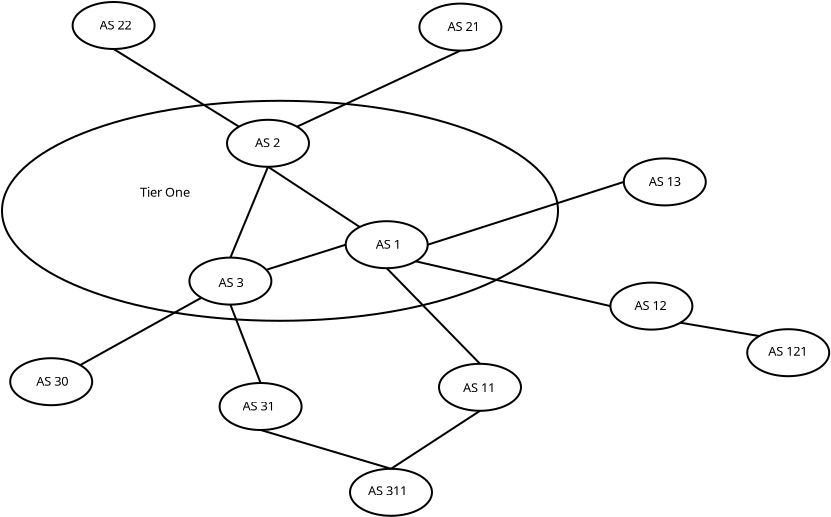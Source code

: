 <?xml version="1.0" encoding="UTF-8"?>
<dia:diagram xmlns:dia="http://www.lysator.liu.se/~alla/dia/">
  <dia:layer name="Arrière-plan" visible="true">
    <dia:object type="Standard - Ellipse" version="0" id="O0">
      <dia:attribute name="obj_pos">
        <dia:point val="9.95,2.85"/>
      </dia:attribute>
      <dia:attribute name="obj_bb">
        <dia:rectangle val="9.9,2.8;14.1,5.25"/>
      </dia:attribute>
      <dia:attribute name="elem_corner">
        <dia:point val="9.95,2.85"/>
      </dia:attribute>
      <dia:attribute name="elem_width">
        <dia:real val="4.1"/>
      </dia:attribute>
      <dia:attribute name="elem_height">
        <dia:real val="2.35"/>
      </dia:attribute>
    </dia:object>
    <dia:object type="Standard - Ellipse" version="0" id="O1">
      <dia:attribute name="obj_pos">
        <dia:point val="15.885,7.92"/>
      </dia:attribute>
      <dia:attribute name="obj_bb">
        <dia:rectangle val="15.835,7.87;20.035,10.32"/>
      </dia:attribute>
      <dia:attribute name="elem_corner">
        <dia:point val="15.885,7.92"/>
      </dia:attribute>
      <dia:attribute name="elem_width">
        <dia:real val="4.1"/>
      </dia:attribute>
      <dia:attribute name="elem_height">
        <dia:real val="2.35"/>
      </dia:attribute>
    </dia:object>
    <dia:object type="Standard - Ellipse" version="0" id="O2">
      <dia:attribute name="obj_pos">
        <dia:point val="8.07,9.74"/>
      </dia:attribute>
      <dia:attribute name="obj_bb">
        <dia:rectangle val="8.02,9.69;12.22,12.14"/>
      </dia:attribute>
      <dia:attribute name="elem_corner">
        <dia:point val="8.07,9.74"/>
      </dia:attribute>
      <dia:attribute name="elem_width">
        <dia:real val="4.1"/>
      </dia:attribute>
      <dia:attribute name="elem_height">
        <dia:real val="2.35"/>
      </dia:attribute>
    </dia:object>
    <dia:object type="Standard - Line" version="0" id="O3">
      <dia:attribute name="obj_pos">
        <dia:point val="12,5.2"/>
      </dia:attribute>
      <dia:attribute name="obj_bb">
        <dia:rectangle val="10.055,5.135;12.065,9.805"/>
      </dia:attribute>
      <dia:attribute name="conn_endpoints">
        <dia:point val="12,5.2"/>
        <dia:point val="10.12,9.74"/>
      </dia:attribute>
      <dia:attribute name="numcp">
        <dia:int val="1"/>
      </dia:attribute>
      <dia:connections>
        <dia:connection handle="0" to="O0" connection="6"/>
        <dia:connection handle="1" to="O2" connection="1"/>
      </dia:connections>
    </dia:object>
    <dia:object type="Standard - Line" version="0" id="O4">
      <dia:attribute name="obj_pos">
        <dia:point val="12,5.2"/>
      </dia:attribute>
      <dia:attribute name="obj_bb">
        <dia:rectangle val="11.931,5.131;16.66,8.282"/>
      </dia:attribute>
      <dia:attribute name="conn_endpoints">
        <dia:point val="12,5.2"/>
        <dia:point val="16.59,8.213"/>
      </dia:attribute>
      <dia:attribute name="numcp">
        <dia:int val="1"/>
      </dia:attribute>
      <dia:connections>
        <dia:connection handle="0" to="O0" connection="6"/>
        <dia:connection handle="1" to="O1" connection="8"/>
      </dia:connections>
    </dia:object>
    <dia:object type="Standard - Line" version="0" id="O5">
      <dia:attribute name="obj_pos">
        <dia:point val="11.962,10.333"/>
      </dia:attribute>
      <dia:attribute name="obj_bb">
        <dia:rectangle val="11.9,9.032;15.948,10.396"/>
      </dia:attribute>
      <dia:attribute name="conn_endpoints">
        <dia:point val="11.962,10.333"/>
        <dia:point val="15.885,9.095"/>
      </dia:attribute>
      <dia:attribute name="numcp">
        <dia:int val="1"/>
      </dia:attribute>
      <dia:connections>
        <dia:connection handle="0" to="O2" connection="8"/>
        <dia:connection handle="1" to="O1" connection="3"/>
      </dia:connections>
    </dia:object>
    <dia:object type="Standard - Ellipse" version="0" id="O6">
      <dia:attribute name="obj_pos">
        <dia:point val="-1.3,1.9"/>
      </dia:attribute>
      <dia:attribute name="obj_bb">
        <dia:rectangle val="-1.35,1.85;26.55,12.95"/>
      </dia:attribute>
      <dia:attribute name="elem_corner">
        <dia:point val="-1.3,1.9"/>
      </dia:attribute>
      <dia:attribute name="elem_width">
        <dia:real val="27.8"/>
      </dia:attribute>
      <dia:attribute name="elem_height">
        <dia:real val="11.0"/>
      </dia:attribute>
      <dia:attribute name="show_background">
        <dia:boolean val="false"/>
      </dia:attribute>
    </dia:object>
    <dia:object type="Standard - Ellipse" version="0" id="O7">
      <dia:attribute name="obj_pos">
        <dia:point val="-0.89,14.77"/>
      </dia:attribute>
      <dia:attribute name="obj_bb">
        <dia:rectangle val="-0.94,14.72;3.26,17.17"/>
      </dia:attribute>
      <dia:attribute name="elem_corner">
        <dia:point val="-0.89,14.77"/>
      </dia:attribute>
      <dia:attribute name="elem_width">
        <dia:real val="4.1"/>
      </dia:attribute>
      <dia:attribute name="elem_height">
        <dia:real val="2.35"/>
      </dia:attribute>
    </dia:object>
    <dia:object type="Standard - Ellipse" version="0" id="O8">
      <dia:attribute name="obj_pos">
        <dia:point val="9.58,16.01"/>
      </dia:attribute>
      <dia:attribute name="obj_bb">
        <dia:rectangle val="9.53,15.96;13.73,18.41"/>
      </dia:attribute>
      <dia:attribute name="elem_corner">
        <dia:point val="9.58,16.01"/>
      </dia:attribute>
      <dia:attribute name="elem_width">
        <dia:real val="4.1"/>
      </dia:attribute>
      <dia:attribute name="elem_height">
        <dia:real val="2.35"/>
      </dia:attribute>
    </dia:object>
    <dia:object type="Standard - Ellipse" version="0" id="O9">
      <dia:attribute name="obj_pos">
        <dia:point val="20.55,15.05"/>
      </dia:attribute>
      <dia:attribute name="obj_bb">
        <dia:rectangle val="20.5,15;24.7,17.45"/>
      </dia:attribute>
      <dia:attribute name="elem_corner">
        <dia:point val="20.55,15.05"/>
      </dia:attribute>
      <dia:attribute name="elem_width">
        <dia:real val="4.1"/>
      </dia:attribute>
      <dia:attribute name="elem_height">
        <dia:real val="2.35"/>
      </dia:attribute>
    </dia:object>
    <dia:object type="Standard - Ellipse" version="0" id="O10">
      <dia:attribute name="obj_pos">
        <dia:point val="29.12,10.99"/>
      </dia:attribute>
      <dia:attribute name="obj_bb">
        <dia:rectangle val="29.07,10.94;33.27,13.39"/>
      </dia:attribute>
      <dia:attribute name="elem_corner">
        <dia:point val="29.12,10.99"/>
      </dia:attribute>
      <dia:attribute name="elem_width">
        <dia:real val="4.1"/>
      </dia:attribute>
      <dia:attribute name="elem_height">
        <dia:real val="2.35"/>
      </dia:attribute>
    </dia:object>
    <dia:object type="Standard - Ellipse" version="0" id="O11">
      <dia:attribute name="obj_pos">
        <dia:point val="29.79,4.78"/>
      </dia:attribute>
      <dia:attribute name="obj_bb">
        <dia:rectangle val="29.74,4.73;33.94,7.18"/>
      </dia:attribute>
      <dia:attribute name="elem_corner">
        <dia:point val="29.79,4.78"/>
      </dia:attribute>
      <dia:attribute name="elem_width">
        <dia:real val="4.1"/>
      </dia:attribute>
      <dia:attribute name="elem_height">
        <dia:real val="2.35"/>
      </dia:attribute>
    </dia:object>
    <dia:object type="Standard - Ellipse" version="0" id="O12">
      <dia:attribute name="obj_pos">
        <dia:point val="35.96,13.32"/>
      </dia:attribute>
      <dia:attribute name="obj_bb">
        <dia:rectangle val="35.91,13.27;40.11,15.72"/>
      </dia:attribute>
      <dia:attribute name="elem_corner">
        <dia:point val="35.96,13.32"/>
      </dia:attribute>
      <dia:attribute name="elem_width">
        <dia:real val="4.1"/>
      </dia:attribute>
      <dia:attribute name="elem_height">
        <dia:real val="2.35"/>
      </dia:attribute>
    </dia:object>
    <dia:object type="Standard - Ellipse" version="0" id="O13">
      <dia:attribute name="obj_pos">
        <dia:point val="2.23,-3.04"/>
      </dia:attribute>
      <dia:attribute name="obj_bb">
        <dia:rectangle val="2.18,-3.09;6.38,-0.64"/>
      </dia:attribute>
      <dia:attribute name="elem_corner">
        <dia:point val="2.23,-3.04"/>
      </dia:attribute>
      <dia:attribute name="elem_width">
        <dia:real val="4.1"/>
      </dia:attribute>
      <dia:attribute name="elem_height">
        <dia:real val="2.35"/>
      </dia:attribute>
    </dia:object>
    <dia:object type="Standard - Ellipse" version="0" id="O14">
      <dia:attribute name="obj_pos">
        <dia:point val="16.1,20.3"/>
      </dia:attribute>
      <dia:attribute name="obj_bb">
        <dia:rectangle val="16.05,20.25;20.25,22.7"/>
      </dia:attribute>
      <dia:attribute name="elem_corner">
        <dia:point val="16.1,20.3"/>
      </dia:attribute>
      <dia:attribute name="elem_width">
        <dia:real val="4.1"/>
      </dia:attribute>
      <dia:attribute name="elem_height">
        <dia:real val="2.35"/>
      </dia:attribute>
    </dia:object>
    <dia:object type="Standard - Ellipse" version="0" id="O15">
      <dia:attribute name="obj_pos">
        <dia:point val="19.57,-2.96"/>
      </dia:attribute>
      <dia:attribute name="obj_bb">
        <dia:rectangle val="19.52,-3.01;23.72,-0.56"/>
      </dia:attribute>
      <dia:attribute name="elem_corner">
        <dia:point val="19.57,-2.96"/>
      </dia:attribute>
      <dia:attribute name="elem_width">
        <dia:real val="4.1"/>
      </dia:attribute>
      <dia:attribute name="elem_height">
        <dia:real val="2.35"/>
      </dia:attribute>
    </dia:object>
    <dia:object type="Standard - Line" version="0" id="O16">
      <dia:attribute name="obj_pos">
        <dia:point val="19.985,9.095"/>
      </dia:attribute>
      <dia:attribute name="obj_bb">
        <dia:rectangle val="19.922,5.892;29.853,9.158"/>
      </dia:attribute>
      <dia:attribute name="conn_endpoints">
        <dia:point val="19.985,9.095"/>
        <dia:point val="29.79,5.955"/>
      </dia:attribute>
      <dia:attribute name="numcp">
        <dia:int val="1"/>
      </dia:attribute>
      <dia:connections>
        <dia:connection handle="0" to="O1" connection="4"/>
        <dia:connection handle="1" to="O11" connection="3"/>
      </dia:connections>
    </dia:object>
    <dia:object type="Standard - Line" version="0" id="O17">
      <dia:attribute name="obj_pos">
        <dia:point val="12.6,7.4"/>
      </dia:attribute>
      <dia:attribute name="obj_bb">
        <dia:rectangle val="12.6,7.4;12.6,7.4"/>
      </dia:attribute>
      <dia:attribute name="conn_endpoints">
        <dia:point val="12.6,7.4"/>
        <dia:point val="12.6,7.4"/>
      </dia:attribute>
      <dia:attribute name="numcp">
        <dia:int val="1"/>
      </dia:attribute>
      <dia:connections>
        <dia:connection handle="0" to="O6" connection="8"/>
        <dia:connection handle="1" to="O6" connection="8"/>
      </dia:connections>
    </dia:object>
    <dia:object type="Standard - Line" version="0" id="O18">
      <dia:attribute name="obj_pos">
        <dia:point val="21.62,-0.61"/>
      </dia:attribute>
      <dia:attribute name="obj_bb">
        <dia:rectangle val="13.383,-0.676;21.686,3.261"/>
      </dia:attribute>
      <dia:attribute name="conn_endpoints">
        <dia:point val="21.62,-0.61"/>
        <dia:point val="13.45,3.194"/>
      </dia:attribute>
      <dia:attribute name="numcp">
        <dia:int val="1"/>
      </dia:attribute>
      <dia:connections>
        <dia:connection handle="0" to="O15" connection="6"/>
        <dia:connection handle="1" to="O0" connection="2"/>
      </dia:connections>
    </dia:object>
    <dia:object type="Standard - Line" version="0" id="O19">
      <dia:attribute name="obj_pos">
        <dia:point val="4.28,-0.69"/>
      </dia:attribute>
      <dia:attribute name="obj_bb">
        <dia:rectangle val="4.211,-0.759;10.619,3.263"/>
      </dia:attribute>
      <dia:attribute name="conn_endpoints">
        <dia:point val="4.28,-0.69"/>
        <dia:point val="10.55,3.194"/>
      </dia:attribute>
      <dia:attribute name="numcp">
        <dia:int val="1"/>
      </dia:attribute>
      <dia:connections>
        <dia:connection handle="0" to="O13" connection="6"/>
        <dia:connection handle="1" to="O0" connection="0"/>
      </dia:connections>
    </dia:object>
    <dia:object type="Standard - Line" version="0" id="O20">
      <dia:attribute name="obj_pos">
        <dia:point val="11.63,16.01"/>
      </dia:attribute>
      <dia:attribute name="obj_bb">
        <dia:rectangle val="10.055,12.025;11.695,16.075"/>
      </dia:attribute>
      <dia:attribute name="conn_endpoints">
        <dia:point val="11.63,16.01"/>
        <dia:point val="10.12,12.09"/>
      </dia:attribute>
      <dia:attribute name="numcp">
        <dia:int val="1"/>
      </dia:attribute>
      <dia:connections>
        <dia:connection handle="0" to="O8" connection="1"/>
        <dia:connection handle="1" to="O2" connection="6"/>
      </dia:connections>
    </dia:object>
    <dia:object type="Standard - Line" version="0" id="O21">
      <dia:attribute name="obj_pos">
        <dia:point val="2.61,15.114"/>
      </dia:attribute>
      <dia:attribute name="obj_bb">
        <dia:rectangle val="2.542,11.678;8.738,15.182"/>
      </dia:attribute>
      <dia:attribute name="conn_endpoints">
        <dia:point val="2.61,15.114"/>
        <dia:point val="8.67,11.746"/>
      </dia:attribute>
      <dia:attribute name="numcp">
        <dia:int val="1"/>
      </dia:attribute>
      <dia:connections>
        <dia:connection handle="0" to="O7" connection="2"/>
        <dia:connection handle="1" to="O2" connection="5"/>
      </dia:connections>
    </dia:object>
    <dia:object type="Standard - Line" version="0" id="O22">
      <dia:attribute name="obj_pos">
        <dia:point val="22.6,15.05"/>
      </dia:attribute>
      <dia:attribute name="obj_bb">
        <dia:rectangle val="17.864,10.199;22.671,15.121"/>
      </dia:attribute>
      <dia:attribute name="conn_endpoints">
        <dia:point val="22.6,15.05"/>
        <dia:point val="17.935,10.27"/>
      </dia:attribute>
      <dia:attribute name="numcp">
        <dia:int val="1"/>
      </dia:attribute>
      <dia:connections>
        <dia:connection handle="0" to="O9" connection="1"/>
        <dia:connection handle="1" to="O1" connection="6"/>
      </dia:connections>
    </dia:object>
    <dia:object type="Standard - Line" version="0" id="O23">
      <dia:attribute name="obj_pos">
        <dia:point val="32.62,12.996"/>
      </dia:attribute>
      <dia:attribute name="obj_bb">
        <dia:rectangle val="32.562,12.938;36.618,13.722"/>
      </dia:attribute>
      <dia:attribute name="conn_endpoints">
        <dia:point val="32.62,12.996"/>
        <dia:point val="36.56,13.664"/>
      </dia:attribute>
      <dia:attribute name="numcp">
        <dia:int val="1"/>
      </dia:attribute>
      <dia:connections>
        <dia:connection handle="0" to="O10" connection="7"/>
        <dia:connection handle="1" to="O12" connection="0"/>
      </dia:connections>
    </dia:object>
    <dia:object type="Standard - Line" version="0" id="O24">
      <dia:attribute name="obj_pos">
        <dia:point val="29.12,12.165"/>
      </dia:attribute>
      <dia:attribute name="obj_bb">
        <dia:rectangle val="19.325,9.866;29.18,12.225"/>
      </dia:attribute>
      <dia:attribute name="conn_endpoints">
        <dia:point val="29.12,12.165"/>
        <dia:point val="19.385,9.926"/>
      </dia:attribute>
      <dia:attribute name="numcp">
        <dia:int val="1"/>
      </dia:attribute>
      <dia:connections>
        <dia:connection handle="0" to="O10" connection="3"/>
        <dia:connection handle="1" to="O1" connection="7"/>
      </dia:connections>
    </dia:object>
    <dia:object type="Standard - Line" version="0" id="O25">
      <dia:attribute name="obj_pos">
        <dia:point val="22.6,17.4"/>
      </dia:attribute>
      <dia:attribute name="obj_bb">
        <dia:rectangle val="18.081,17.331;22.669,20.369"/>
      </dia:attribute>
      <dia:attribute name="conn_endpoints">
        <dia:point val="22.6,17.4"/>
        <dia:point val="18.15,20.3"/>
      </dia:attribute>
      <dia:attribute name="numcp">
        <dia:int val="1"/>
      </dia:attribute>
      <dia:connections>
        <dia:connection handle="0" to="O9" connection="6"/>
        <dia:connection handle="1" to="O14" connection="1"/>
      </dia:connections>
    </dia:object>
    <dia:object type="Standard - Line" version="0" id="O26">
      <dia:attribute name="obj_pos">
        <dia:point val="11.63,18.36"/>
      </dia:attribute>
      <dia:attribute name="obj_bb">
        <dia:rectangle val="11.568,18.298;18.212,20.362"/>
      </dia:attribute>
      <dia:attribute name="conn_endpoints">
        <dia:point val="11.63,18.36"/>
        <dia:point val="18.15,20.3"/>
      </dia:attribute>
      <dia:attribute name="numcp">
        <dia:int val="1"/>
      </dia:attribute>
      <dia:connections>
        <dia:connection handle="0" to="O8" connection="6"/>
        <dia:connection handle="1" to="O14" connection="1"/>
      </dia:connections>
    </dia:object>
    <dia:object type="Standard - Text" version="1" id="O27">
      <dia:attribute name="obj_pos">
        <dia:point val="12.6,7.4"/>
      </dia:attribute>
      <dia:attribute name="obj_bb">
        <dia:rectangle val="12.6,7;12.6,8.2"/>
      </dia:attribute>
      <dia:attribute name="text">
        <dia:composite type="text">
          <dia:attribute name="string">
            <dia:string>##</dia:string>
          </dia:attribute>
          <dia:attribute name="font">
            <dia:font family="sans" style="0" name="Helvetica"/>
          </dia:attribute>
          <dia:attribute name="height">
            <dia:real val="0.8"/>
          </dia:attribute>
          <dia:attribute name="pos">
            <dia:point val="12.6,7.4"/>
          </dia:attribute>
          <dia:attribute name="color">
            <dia:color val="#000000"/>
          </dia:attribute>
          <dia:attribute name="alignment">
            <dia:enum val="0"/>
          </dia:attribute>
        </dia:composite>
      </dia:attribute>
      <dia:attribute name="valign">
        <dia:enum val="3"/>
      </dia:attribute>
      <dia:connections>
        <dia:connection handle="0" to="O6" connection="8"/>
      </dia:connections>
    </dia:object>
    <dia:object type="Standard - Text" version="1" id="O28">
      <dia:attribute name="obj_pos">
        <dia:point val="17.385,9.295"/>
      </dia:attribute>
      <dia:attribute name="obj_bb">
        <dia:rectangle val="17.385,8.735;18.725,9.727"/>
      </dia:attribute>
      <dia:attribute name="text">
        <dia:composite type="text">
          <dia:attribute name="string">
            <dia:string>#AS 1#</dia:string>
          </dia:attribute>
          <dia:attribute name="font">
            <dia:font family="sans" style="0" name="Helvetica"/>
          </dia:attribute>
          <dia:attribute name="height">
            <dia:real val="0.8"/>
          </dia:attribute>
          <dia:attribute name="pos">
            <dia:point val="17.385,9.295"/>
          </dia:attribute>
          <dia:attribute name="color">
            <dia:color val="#000000"/>
          </dia:attribute>
          <dia:attribute name="alignment">
            <dia:enum val="0"/>
          </dia:attribute>
        </dia:composite>
      </dia:attribute>
      <dia:attribute name="valign">
        <dia:enum val="3"/>
      </dia:attribute>
    </dia:object>
    <dia:object type="Standard - Text" version="1" id="O29">
      <dia:attribute name="obj_pos">
        <dia:point val="11.35,4.225"/>
      </dia:attribute>
      <dia:attribute name="obj_bb">
        <dia:rectangle val="11.35,3.665;12.69,4.657"/>
      </dia:attribute>
      <dia:attribute name="text">
        <dia:composite type="text">
          <dia:attribute name="string">
            <dia:string>#AS 2#</dia:string>
          </dia:attribute>
          <dia:attribute name="font">
            <dia:font family="sans" style="0" name="Helvetica"/>
          </dia:attribute>
          <dia:attribute name="height">
            <dia:real val="0.8"/>
          </dia:attribute>
          <dia:attribute name="pos">
            <dia:point val="11.35,4.225"/>
          </dia:attribute>
          <dia:attribute name="color">
            <dia:color val="#000000"/>
          </dia:attribute>
          <dia:attribute name="alignment">
            <dia:enum val="0"/>
          </dia:attribute>
        </dia:composite>
      </dia:attribute>
      <dia:attribute name="valign">
        <dia:enum val="3"/>
      </dia:attribute>
    </dia:object>
    <dia:object type="Standard - Text" version="1" id="O30">
      <dia:attribute name="obj_pos">
        <dia:point val="9.52,11.215"/>
      </dia:attribute>
      <dia:attribute name="obj_bb">
        <dia:rectangle val="9.52,10.655;10.86,11.647"/>
      </dia:attribute>
      <dia:attribute name="text">
        <dia:composite type="text">
          <dia:attribute name="string">
            <dia:string>#AS 3#</dia:string>
          </dia:attribute>
          <dia:attribute name="font">
            <dia:font family="sans" style="0" name="Helvetica"/>
          </dia:attribute>
          <dia:attribute name="height">
            <dia:real val="0.8"/>
          </dia:attribute>
          <dia:attribute name="pos">
            <dia:point val="9.52,11.215"/>
          </dia:attribute>
          <dia:attribute name="color">
            <dia:color val="#000000"/>
          </dia:attribute>
          <dia:attribute name="alignment">
            <dia:enum val="0"/>
          </dia:attribute>
        </dia:composite>
      </dia:attribute>
      <dia:attribute name="valign">
        <dia:enum val="3"/>
      </dia:attribute>
    </dia:object>
    <dia:object type="Standard - Text" version="1" id="O31">
      <dia:attribute name="obj_pos">
        <dia:point val="0.41,16.145"/>
      </dia:attribute>
      <dia:attribute name="obj_bb">
        <dia:rectangle val="0.41,15.585;2.12,16.577"/>
      </dia:attribute>
      <dia:attribute name="text">
        <dia:composite type="text">
          <dia:attribute name="string">
            <dia:string>#AS 30#</dia:string>
          </dia:attribute>
          <dia:attribute name="font">
            <dia:font family="sans" style="0" name="Helvetica"/>
          </dia:attribute>
          <dia:attribute name="height">
            <dia:real val="0.8"/>
          </dia:attribute>
          <dia:attribute name="pos">
            <dia:point val="0.41,16.145"/>
          </dia:attribute>
          <dia:attribute name="color">
            <dia:color val="#000000"/>
          </dia:attribute>
          <dia:attribute name="alignment">
            <dia:enum val="0"/>
          </dia:attribute>
        </dia:composite>
      </dia:attribute>
      <dia:attribute name="valign">
        <dia:enum val="3"/>
      </dia:attribute>
    </dia:object>
    <dia:object type="Standard - Text" version="1" id="O32">
      <dia:attribute name="obj_pos">
        <dia:point val="10.73,17.385"/>
      </dia:attribute>
      <dia:attribute name="obj_bb">
        <dia:rectangle val="10.73,16.825;12.44,17.817"/>
      </dia:attribute>
      <dia:attribute name="text">
        <dia:composite type="text">
          <dia:attribute name="string">
            <dia:string>#AS 31#</dia:string>
          </dia:attribute>
          <dia:attribute name="font">
            <dia:font family="sans" style="0" name="Helvetica"/>
          </dia:attribute>
          <dia:attribute name="height">
            <dia:real val="0.8"/>
          </dia:attribute>
          <dia:attribute name="pos">
            <dia:point val="10.73,17.385"/>
          </dia:attribute>
          <dia:attribute name="color">
            <dia:color val="#000000"/>
          </dia:attribute>
          <dia:attribute name="alignment">
            <dia:enum val="0"/>
          </dia:attribute>
        </dia:composite>
      </dia:attribute>
      <dia:attribute name="valign">
        <dia:enum val="3"/>
      </dia:attribute>
    </dia:object>
    <dia:object type="Standard - Text" version="1" id="O33">
      <dia:attribute name="obj_pos">
        <dia:point val="21.75,16.475"/>
      </dia:attribute>
      <dia:attribute name="obj_bb">
        <dia:rectangle val="21.75,15.915;23.46,16.907"/>
      </dia:attribute>
      <dia:attribute name="text">
        <dia:composite type="text">
          <dia:attribute name="string">
            <dia:string>#AS 11#</dia:string>
          </dia:attribute>
          <dia:attribute name="font">
            <dia:font family="sans" style="0" name="Helvetica"/>
          </dia:attribute>
          <dia:attribute name="height">
            <dia:real val="0.8"/>
          </dia:attribute>
          <dia:attribute name="pos">
            <dia:point val="21.75,16.475"/>
          </dia:attribute>
          <dia:attribute name="color">
            <dia:color val="#000000"/>
          </dia:attribute>
          <dia:attribute name="alignment">
            <dia:enum val="0"/>
          </dia:attribute>
        </dia:composite>
      </dia:attribute>
      <dia:attribute name="valign">
        <dia:enum val="3"/>
      </dia:attribute>
    </dia:object>
    <dia:object type="Standard - Text" version="1" id="O34">
      <dia:attribute name="obj_pos">
        <dia:point val="17,21.625"/>
      </dia:attribute>
      <dia:attribute name="obj_bb">
        <dia:rectangle val="17,21.065;19.08,22.057"/>
      </dia:attribute>
      <dia:attribute name="text">
        <dia:composite type="text">
          <dia:attribute name="string">
            <dia:string>#AS 311#</dia:string>
          </dia:attribute>
          <dia:attribute name="font">
            <dia:font family="sans" style="0" name="Helvetica"/>
          </dia:attribute>
          <dia:attribute name="height">
            <dia:real val="0.8"/>
          </dia:attribute>
          <dia:attribute name="pos">
            <dia:point val="17,21.625"/>
          </dia:attribute>
          <dia:attribute name="color">
            <dia:color val="#000000"/>
          </dia:attribute>
          <dia:attribute name="alignment">
            <dia:enum val="0"/>
          </dia:attribute>
        </dia:composite>
      </dia:attribute>
      <dia:attribute name="valign">
        <dia:enum val="3"/>
      </dia:attribute>
    </dia:object>
    <dia:object type="Standard - Text" version="1" id="O35">
      <dia:attribute name="obj_pos">
        <dia:point val="30.32,12.365"/>
      </dia:attribute>
      <dia:attribute name="obj_bb">
        <dia:rectangle val="30.32,11.805;32.03,12.797"/>
      </dia:attribute>
      <dia:attribute name="text">
        <dia:composite type="text">
          <dia:attribute name="string">
            <dia:string>#AS 12#</dia:string>
          </dia:attribute>
          <dia:attribute name="font">
            <dia:font family="sans" style="0" name="Helvetica"/>
          </dia:attribute>
          <dia:attribute name="height">
            <dia:real val="0.8"/>
          </dia:attribute>
          <dia:attribute name="pos">
            <dia:point val="30.32,12.365"/>
          </dia:attribute>
          <dia:attribute name="color">
            <dia:color val="#000000"/>
          </dia:attribute>
          <dia:attribute name="alignment">
            <dia:enum val="0"/>
          </dia:attribute>
        </dia:composite>
      </dia:attribute>
      <dia:attribute name="valign">
        <dia:enum val="3"/>
      </dia:attribute>
    </dia:object>
    <dia:object type="Standard - Text" version="1" id="O36">
      <dia:attribute name="obj_pos">
        <dia:point val="37.01,14.645"/>
      </dia:attribute>
      <dia:attribute name="obj_bb">
        <dia:rectangle val="37.01,14.085;39.09,15.077"/>
      </dia:attribute>
      <dia:attribute name="text">
        <dia:composite type="text">
          <dia:attribute name="string">
            <dia:string>#AS 121#</dia:string>
          </dia:attribute>
          <dia:attribute name="font">
            <dia:font family="sans" style="0" name="Helvetica"/>
          </dia:attribute>
          <dia:attribute name="height">
            <dia:real val="0.8"/>
          </dia:attribute>
          <dia:attribute name="pos">
            <dia:point val="37.01,14.645"/>
          </dia:attribute>
          <dia:attribute name="color">
            <dia:color val="#000000"/>
          </dia:attribute>
          <dia:attribute name="alignment">
            <dia:enum val="0"/>
          </dia:attribute>
        </dia:composite>
      </dia:attribute>
      <dia:attribute name="valign">
        <dia:enum val="3"/>
      </dia:attribute>
    </dia:object>
    <dia:object type="Standard - Text" version="1" id="O37">
      <dia:attribute name="obj_pos">
        <dia:point val="31.04,6.155"/>
      </dia:attribute>
      <dia:attribute name="obj_bb">
        <dia:rectangle val="31.04,5.595;32.75,6.587"/>
      </dia:attribute>
      <dia:attribute name="text">
        <dia:composite type="text">
          <dia:attribute name="string">
            <dia:string>#AS 13#</dia:string>
          </dia:attribute>
          <dia:attribute name="font">
            <dia:font family="sans" style="0" name="Helvetica"/>
          </dia:attribute>
          <dia:attribute name="height">
            <dia:real val="0.8"/>
          </dia:attribute>
          <dia:attribute name="pos">
            <dia:point val="31.04,6.155"/>
          </dia:attribute>
          <dia:attribute name="color">
            <dia:color val="#000000"/>
          </dia:attribute>
          <dia:attribute name="alignment">
            <dia:enum val="0"/>
          </dia:attribute>
        </dia:composite>
      </dia:attribute>
      <dia:attribute name="valign">
        <dia:enum val="3"/>
      </dia:attribute>
    </dia:object>
    <dia:object type="Standard - Text" version="1" id="O38">
      <dia:attribute name="obj_pos">
        <dia:point val="20.97,-1.585"/>
      </dia:attribute>
      <dia:attribute name="obj_bb">
        <dia:rectangle val="20.97,-2.145;22.68,-1.153"/>
      </dia:attribute>
      <dia:attribute name="text">
        <dia:composite type="text">
          <dia:attribute name="string">
            <dia:string>#AS 21#</dia:string>
          </dia:attribute>
          <dia:attribute name="font">
            <dia:font family="sans" style="0" name="Helvetica"/>
          </dia:attribute>
          <dia:attribute name="height">
            <dia:real val="0.8"/>
          </dia:attribute>
          <dia:attribute name="pos">
            <dia:point val="20.97,-1.585"/>
          </dia:attribute>
          <dia:attribute name="color">
            <dia:color val="#000000"/>
          </dia:attribute>
          <dia:attribute name="alignment">
            <dia:enum val="0"/>
          </dia:attribute>
        </dia:composite>
      </dia:attribute>
      <dia:attribute name="valign">
        <dia:enum val="3"/>
      </dia:attribute>
    </dia:object>
    <dia:object type="Standard - Text" version="1" id="O39">
      <dia:attribute name="obj_pos">
        <dia:point val="3.58,-1.665"/>
      </dia:attribute>
      <dia:attribute name="obj_bb">
        <dia:rectangle val="3.58,-2.225;5.29,-1.233"/>
      </dia:attribute>
      <dia:attribute name="text">
        <dia:composite type="text">
          <dia:attribute name="string">
            <dia:string>#AS 22#</dia:string>
          </dia:attribute>
          <dia:attribute name="font">
            <dia:font family="sans" style="0" name="Helvetica"/>
          </dia:attribute>
          <dia:attribute name="height">
            <dia:real val="0.8"/>
          </dia:attribute>
          <dia:attribute name="pos">
            <dia:point val="3.58,-1.665"/>
          </dia:attribute>
          <dia:attribute name="color">
            <dia:color val="#000000"/>
          </dia:attribute>
          <dia:attribute name="alignment">
            <dia:enum val="0"/>
          </dia:attribute>
        </dia:composite>
      </dia:attribute>
      <dia:attribute name="valign">
        <dia:enum val="3"/>
      </dia:attribute>
    </dia:object>
    <dia:object type="Standard - Text" version="1" id="O40">
      <dia:attribute name="obj_pos">
        <dia:point val="5.6,6.7"/>
      </dia:attribute>
      <dia:attribute name="obj_bb">
        <dia:rectangle val="5.6,6.14;8.085,7.132"/>
      </dia:attribute>
      <dia:attribute name="text">
        <dia:composite type="text">
          <dia:attribute name="string">
            <dia:string>#Tier One#</dia:string>
          </dia:attribute>
          <dia:attribute name="font">
            <dia:font family="sans" style="0" name="Helvetica"/>
          </dia:attribute>
          <dia:attribute name="height">
            <dia:real val="0.8"/>
          </dia:attribute>
          <dia:attribute name="pos">
            <dia:point val="5.6,6.7"/>
          </dia:attribute>
          <dia:attribute name="color">
            <dia:color val="#000000"/>
          </dia:attribute>
          <dia:attribute name="alignment">
            <dia:enum val="0"/>
          </dia:attribute>
        </dia:composite>
      </dia:attribute>
      <dia:attribute name="valign">
        <dia:enum val="3"/>
      </dia:attribute>
    </dia:object>
  </dia:layer>
</dia:diagram>
